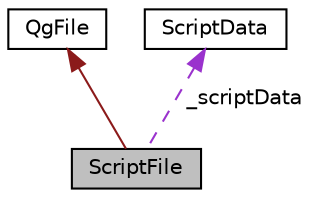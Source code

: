 digraph "ScriptFile"
{
 // LATEX_PDF_SIZE
  edge [fontname="Helvetica",fontsize="10",labelfontname="Helvetica",labelfontsize="10"];
  node [fontname="Helvetica",fontsize="10",shape=record];
  Node1 [label="ScriptFile",height=0.2,width=0.4,color="black", fillcolor="grey75", style="filled", fontcolor="black",tooltip=" "];
  Node2 -> Node1 [dir="back",color="firebrick4",fontsize="10",style="solid",fontname="Helvetica"];
  Node2 [label="QgFile",height=0.2,width=0.4,color="black", fillcolor="white", style="filled",URL="$classQgFile.html",tooltip="Handler with files."];
  Node3 -> Node1 [dir="back",color="darkorchid3",fontsize="10",style="dashed",label=" _scriptData" ,fontname="Helvetica"];
  Node3 [label="ScriptData",height=0.2,width=0.4,color="black", fillcolor="white", style="filled",URL="$classScriptData.html",tooltip="Checks for static script data."];
}
